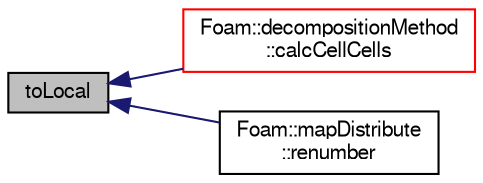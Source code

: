 digraph "toLocal"
{
  bgcolor="transparent";
  edge [fontname="FreeSans",fontsize="10",labelfontname="FreeSans",labelfontsize="10"];
  node [fontname="FreeSans",fontsize="10",shape=record];
  rankdir="LR";
  Node1 [label="toLocal",height=0.2,width=0.4,color="black", fillcolor="grey75", style="filled" fontcolor="black"];
  Node1 -> Node2 [dir="back",color="midnightblue",fontsize="10",style="solid",fontname="FreeSans"];
  Node2 [label="Foam::decompositionMethod\l::calcCellCells",height=0.2,width=0.4,color="red",URL="$a00483.html#a86727d8c968e3ae5d8f394879e2b3c8a",tooltip="Helper: determine (local or global) cellCells from mesh. "];
  Node1 -> Node3 [dir="back",color="midnightblue",fontsize="10",style="solid",fontname="FreeSans"];
  Node3 [label="Foam::mapDistribute\l::renumber",height=0.2,width=0.4,color="black",URL="$a01363.html#a47982060bb4a510a889e78fccf36e513",tooltip="Helper for construct from globalIndex. Renumbers element. "];
}
